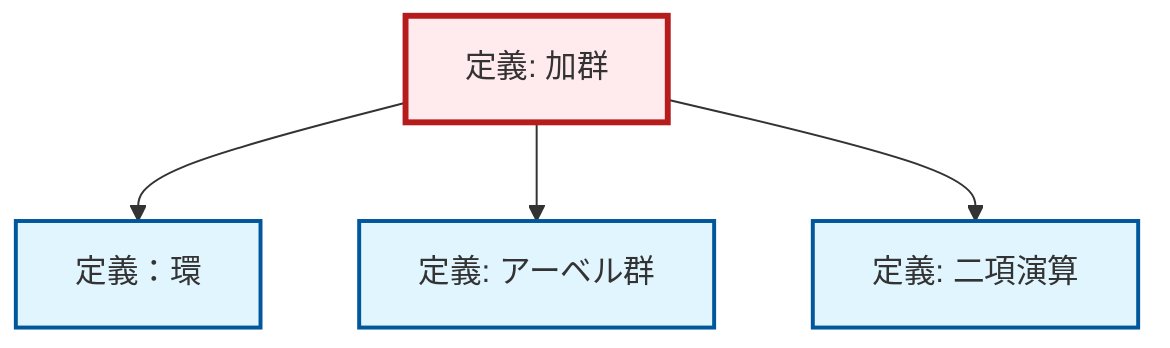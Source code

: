 graph TD
    classDef definition fill:#e1f5fe,stroke:#01579b,stroke-width:2px
    classDef theorem fill:#f3e5f5,stroke:#4a148c,stroke-width:2px
    classDef axiom fill:#fff3e0,stroke:#e65100,stroke-width:2px
    classDef example fill:#e8f5e9,stroke:#1b5e20,stroke-width:2px
    classDef current fill:#ffebee,stroke:#b71c1c,stroke-width:3px
    def-binary-operation["定義: 二項演算"]:::definition
    def-ring["定義：環"]:::definition
    def-abelian-group["定義: アーベル群"]:::definition
    def-module["定義: 加群"]:::definition
    def-module --> def-ring
    def-module --> def-abelian-group
    def-module --> def-binary-operation
    class def-module current